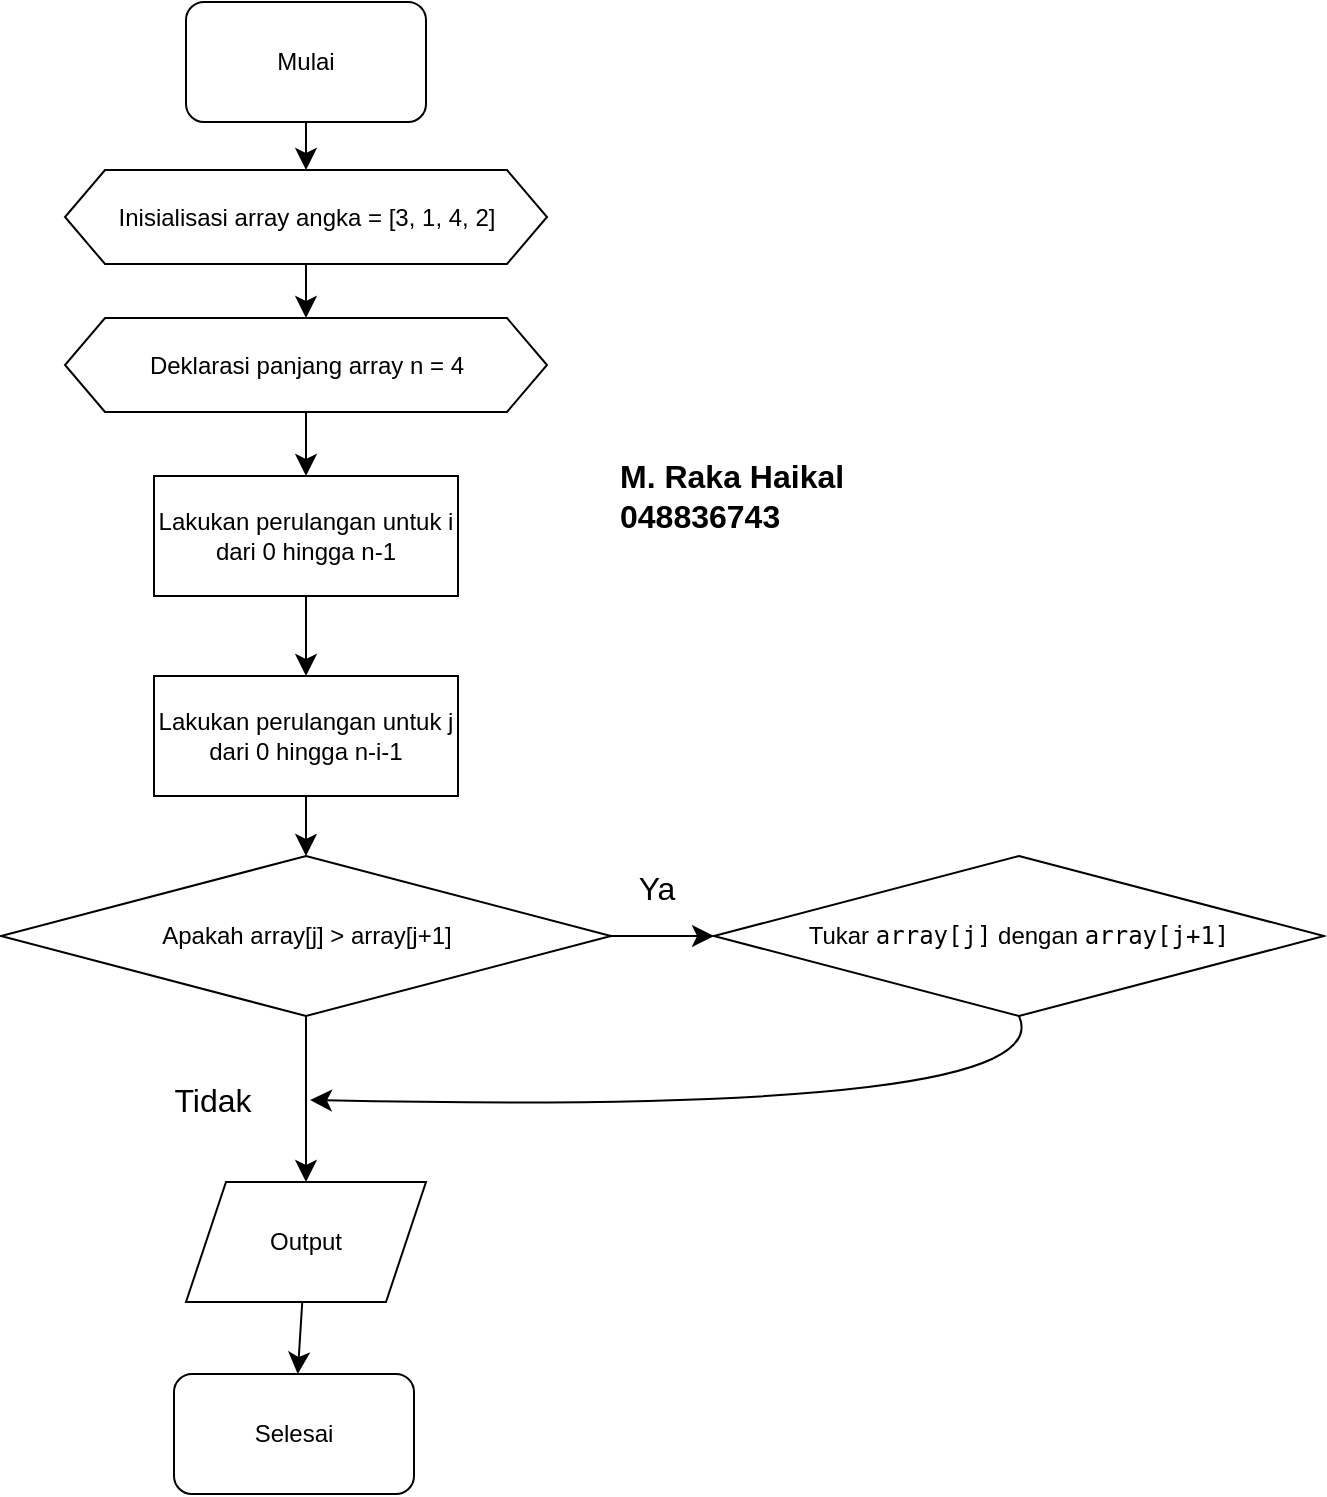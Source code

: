 <mxfile version="24.7.17">
  <diagram name="Page-1" id="P89zkeTBi-NCfDEPIhEu">
    <mxGraphModel dx="1501" dy="839" grid="0" gridSize="10" guides="1" tooltips="1" connect="1" arrows="1" fold="1" page="0" pageScale="1" pageWidth="827" pageHeight="1169" math="0" shadow="0">
      <root>
        <mxCell id="0" />
        <mxCell id="1" parent="0" />
        <mxCell id="zNVFCUz0n_i2T2X-4hyi-4" style="edgeStyle=none;curved=1;rounded=0;orthogonalLoop=1;jettySize=auto;html=1;fontSize=12;startSize=8;endSize=8;entryX=0.5;entryY=0;entryDx=0;entryDy=0;" edge="1" parent="1" source="zNVFCUz0n_i2T2X-4hyi-1" target="zNVFCUz0n_i2T2X-4hyi-10">
          <mxGeometry relative="1" as="geometry">
            <mxPoint x="169" y="88" as="targetPoint" />
          </mxGeometry>
        </mxCell>
        <mxCell id="zNVFCUz0n_i2T2X-4hyi-1" value="Mulai" style="rounded=1;whiteSpace=wrap;html=1;" vertex="1" parent="1">
          <mxGeometry x="109" y="31" width="120" height="60" as="geometry" />
        </mxCell>
        <mxCell id="zNVFCUz0n_i2T2X-4hyi-9" style="edgeStyle=none;curved=1;rounded=0;orthogonalLoop=1;jettySize=auto;html=1;fontSize=12;startSize=8;endSize=8;exitX=0.5;exitY=1;exitDx=0;exitDy=0;entryX=0.5;entryY=0;entryDx=0;entryDy=0;" edge="1" parent="1" source="zNVFCUz0n_i2T2X-4hyi-10" target="zNVFCUz0n_i2T2X-4hyi-11">
          <mxGeometry relative="1" as="geometry">
            <mxPoint x="169" y="148" as="sourcePoint" />
            <mxPoint x="175" y="204" as="targetPoint" />
          </mxGeometry>
        </mxCell>
        <mxCell id="zNVFCUz0n_i2T2X-4hyi-6" value="Selesai" style="rounded=1;whiteSpace=wrap;html=1;" vertex="1" parent="1">
          <mxGeometry x="103" y="717" width="120" height="60" as="geometry" />
        </mxCell>
        <mxCell id="zNVFCUz0n_i2T2X-4hyi-10" value="Inisialisasi array angka = [3, 1, 4, 2]" style="shape=hexagon;perimeter=hexagonPerimeter2;whiteSpace=wrap;html=1;fixedSize=1;" vertex="1" parent="1">
          <mxGeometry x="48.5" y="115" width="241" height="47" as="geometry" />
        </mxCell>
        <mxCell id="zNVFCUz0n_i2T2X-4hyi-14" style="edgeStyle=none;curved=1;rounded=0;orthogonalLoop=1;jettySize=auto;html=1;fontSize=12;startSize=8;endSize=8;entryX=0.5;entryY=0;entryDx=0;entryDy=0;" edge="1" parent="1" source="zNVFCUz0n_i2T2X-4hyi-11" target="zNVFCUz0n_i2T2X-4hyi-12">
          <mxGeometry relative="1" as="geometry">
            <mxPoint x="169" y="254" as="targetPoint" />
          </mxGeometry>
        </mxCell>
        <mxCell id="zNVFCUz0n_i2T2X-4hyi-11" value="Deklarasi panjang array n = 4" style="shape=hexagon;perimeter=hexagonPerimeter2;whiteSpace=wrap;html=1;fixedSize=1;" vertex="1" parent="1">
          <mxGeometry x="48.5" y="189" width="241" height="47" as="geometry" />
        </mxCell>
        <mxCell id="zNVFCUz0n_i2T2X-4hyi-17" style="edgeStyle=none;curved=1;rounded=0;orthogonalLoop=1;jettySize=auto;html=1;fontSize=12;startSize=8;endSize=8;" edge="1" parent="1" source="zNVFCUz0n_i2T2X-4hyi-12" target="zNVFCUz0n_i2T2X-4hyi-16">
          <mxGeometry relative="1" as="geometry" />
        </mxCell>
        <mxCell id="zNVFCUz0n_i2T2X-4hyi-12" value="Lakukan perulangan untuk i dari 0 hingga n-1" style="rounded=0;whiteSpace=wrap;html=1;" vertex="1" parent="1">
          <mxGeometry x="93" y="268" width="152" height="60" as="geometry" />
        </mxCell>
        <mxCell id="zNVFCUz0n_i2T2X-4hyi-24" style="edgeStyle=none;curved=1;rounded=0;orthogonalLoop=1;jettySize=auto;html=1;entryX=0;entryY=0.5;entryDx=0;entryDy=0;fontSize=12;startSize=8;endSize=8;" edge="1" parent="1" source="zNVFCUz0n_i2T2X-4hyi-13" target="zNVFCUz0n_i2T2X-4hyi-23">
          <mxGeometry relative="1" as="geometry" />
        </mxCell>
        <mxCell id="zNVFCUz0n_i2T2X-4hyi-27" style="edgeStyle=none;curved=1;rounded=0;orthogonalLoop=1;jettySize=auto;html=1;entryX=0.5;entryY=0;entryDx=0;entryDy=0;fontSize=12;startSize=8;endSize=8;" edge="1" parent="1" source="zNVFCUz0n_i2T2X-4hyi-13" target="zNVFCUz0n_i2T2X-4hyi-26">
          <mxGeometry relative="1" as="geometry" />
        </mxCell>
        <mxCell id="zNVFCUz0n_i2T2X-4hyi-13" value="Apakah array[j] &amp;gt; array[j+1]" style="rhombus;whiteSpace=wrap;html=1;" vertex="1" parent="1">
          <mxGeometry x="16.5" y="458" width="305" height="80" as="geometry" />
        </mxCell>
        <mxCell id="zNVFCUz0n_i2T2X-4hyi-25" style="edgeStyle=none;curved=1;rounded=0;orthogonalLoop=1;jettySize=auto;html=1;exitX=0.5;exitY=1;exitDx=0;exitDy=0;fontSize=12;startSize=8;endSize=8;" edge="1" parent="1" source="zNVFCUz0n_i2T2X-4hyi-16" target="zNVFCUz0n_i2T2X-4hyi-13">
          <mxGeometry relative="1" as="geometry" />
        </mxCell>
        <mxCell id="zNVFCUz0n_i2T2X-4hyi-16" value="Lakukan perulangan untuk j dari 0 hingga n-i-1" style="rounded=0;whiteSpace=wrap;html=1;" vertex="1" parent="1">
          <mxGeometry x="93" y="368" width="152" height="60" as="geometry" />
        </mxCell>
        <mxCell id="zNVFCUz0n_i2T2X-4hyi-20" value="Ya" style="text;html=1;align=center;verticalAlign=middle;resizable=0;points=[];autosize=1;strokeColor=none;fillColor=none;fontSize=16;" vertex="1" parent="1">
          <mxGeometry x="326" y="458" width="36" height="31" as="geometry" />
        </mxCell>
        <mxCell id="zNVFCUz0n_i2T2X-4hyi-21" value="Tidak" style="text;html=1;align=center;verticalAlign=middle;resizable=0;points=[];autosize=1;strokeColor=none;fillColor=none;fontSize=16;" vertex="1" parent="1">
          <mxGeometry x="93" y="564" width="57" height="31" as="geometry" />
        </mxCell>
        <mxCell id="zNVFCUz0n_i2T2X-4hyi-29" style="edgeStyle=none;curved=1;rounded=0;orthogonalLoop=1;jettySize=auto;html=1;fontSize=12;startSize=8;endSize=8;exitX=0.5;exitY=1;exitDx=0;exitDy=0;" edge="1" parent="1" source="zNVFCUz0n_i2T2X-4hyi-23">
          <mxGeometry relative="1" as="geometry">
            <mxPoint x="171" y="580" as="targetPoint" />
            <Array as="points">
              <mxPoint x="548" y="588" />
            </Array>
          </mxGeometry>
        </mxCell>
        <mxCell id="zNVFCUz0n_i2T2X-4hyi-23" value="Tukar &lt;code&gt;array[j]&lt;/code&gt; dengan &lt;code&gt;array[j+1]&lt;/code&gt;" style="rhombus;whiteSpace=wrap;html=1;" vertex="1" parent="1">
          <mxGeometry x="373" y="458" width="305" height="80" as="geometry" />
        </mxCell>
        <mxCell id="zNVFCUz0n_i2T2X-4hyi-28" style="edgeStyle=none;curved=1;rounded=0;orthogonalLoop=1;jettySize=auto;html=1;fontSize=12;startSize=8;endSize=8;" edge="1" parent="1" source="zNVFCUz0n_i2T2X-4hyi-26" target="zNVFCUz0n_i2T2X-4hyi-6">
          <mxGeometry relative="1" as="geometry" />
        </mxCell>
        <mxCell id="zNVFCUz0n_i2T2X-4hyi-26" value="Output" style="shape=parallelogram;perimeter=parallelogramPerimeter;whiteSpace=wrap;html=1;fixedSize=1;" vertex="1" parent="1">
          <mxGeometry x="109" y="621" width="120" height="60" as="geometry" />
        </mxCell>
        <mxCell id="zNVFCUz0n_i2T2X-4hyi-30" value="&lt;b&gt;M. Raka Haikal&lt;/b&gt;&lt;div&gt;&lt;b&gt;048836743&lt;/b&gt;&lt;/div&gt;" style="text;html=1;align=left;verticalAlign=middle;resizable=0;points=[];autosize=1;strokeColor=none;fillColor=none;fontSize=16;" vertex="1" parent="1">
          <mxGeometry x="324" y="253" width="130" height="50" as="geometry" />
        </mxCell>
      </root>
    </mxGraphModel>
  </diagram>
</mxfile>
